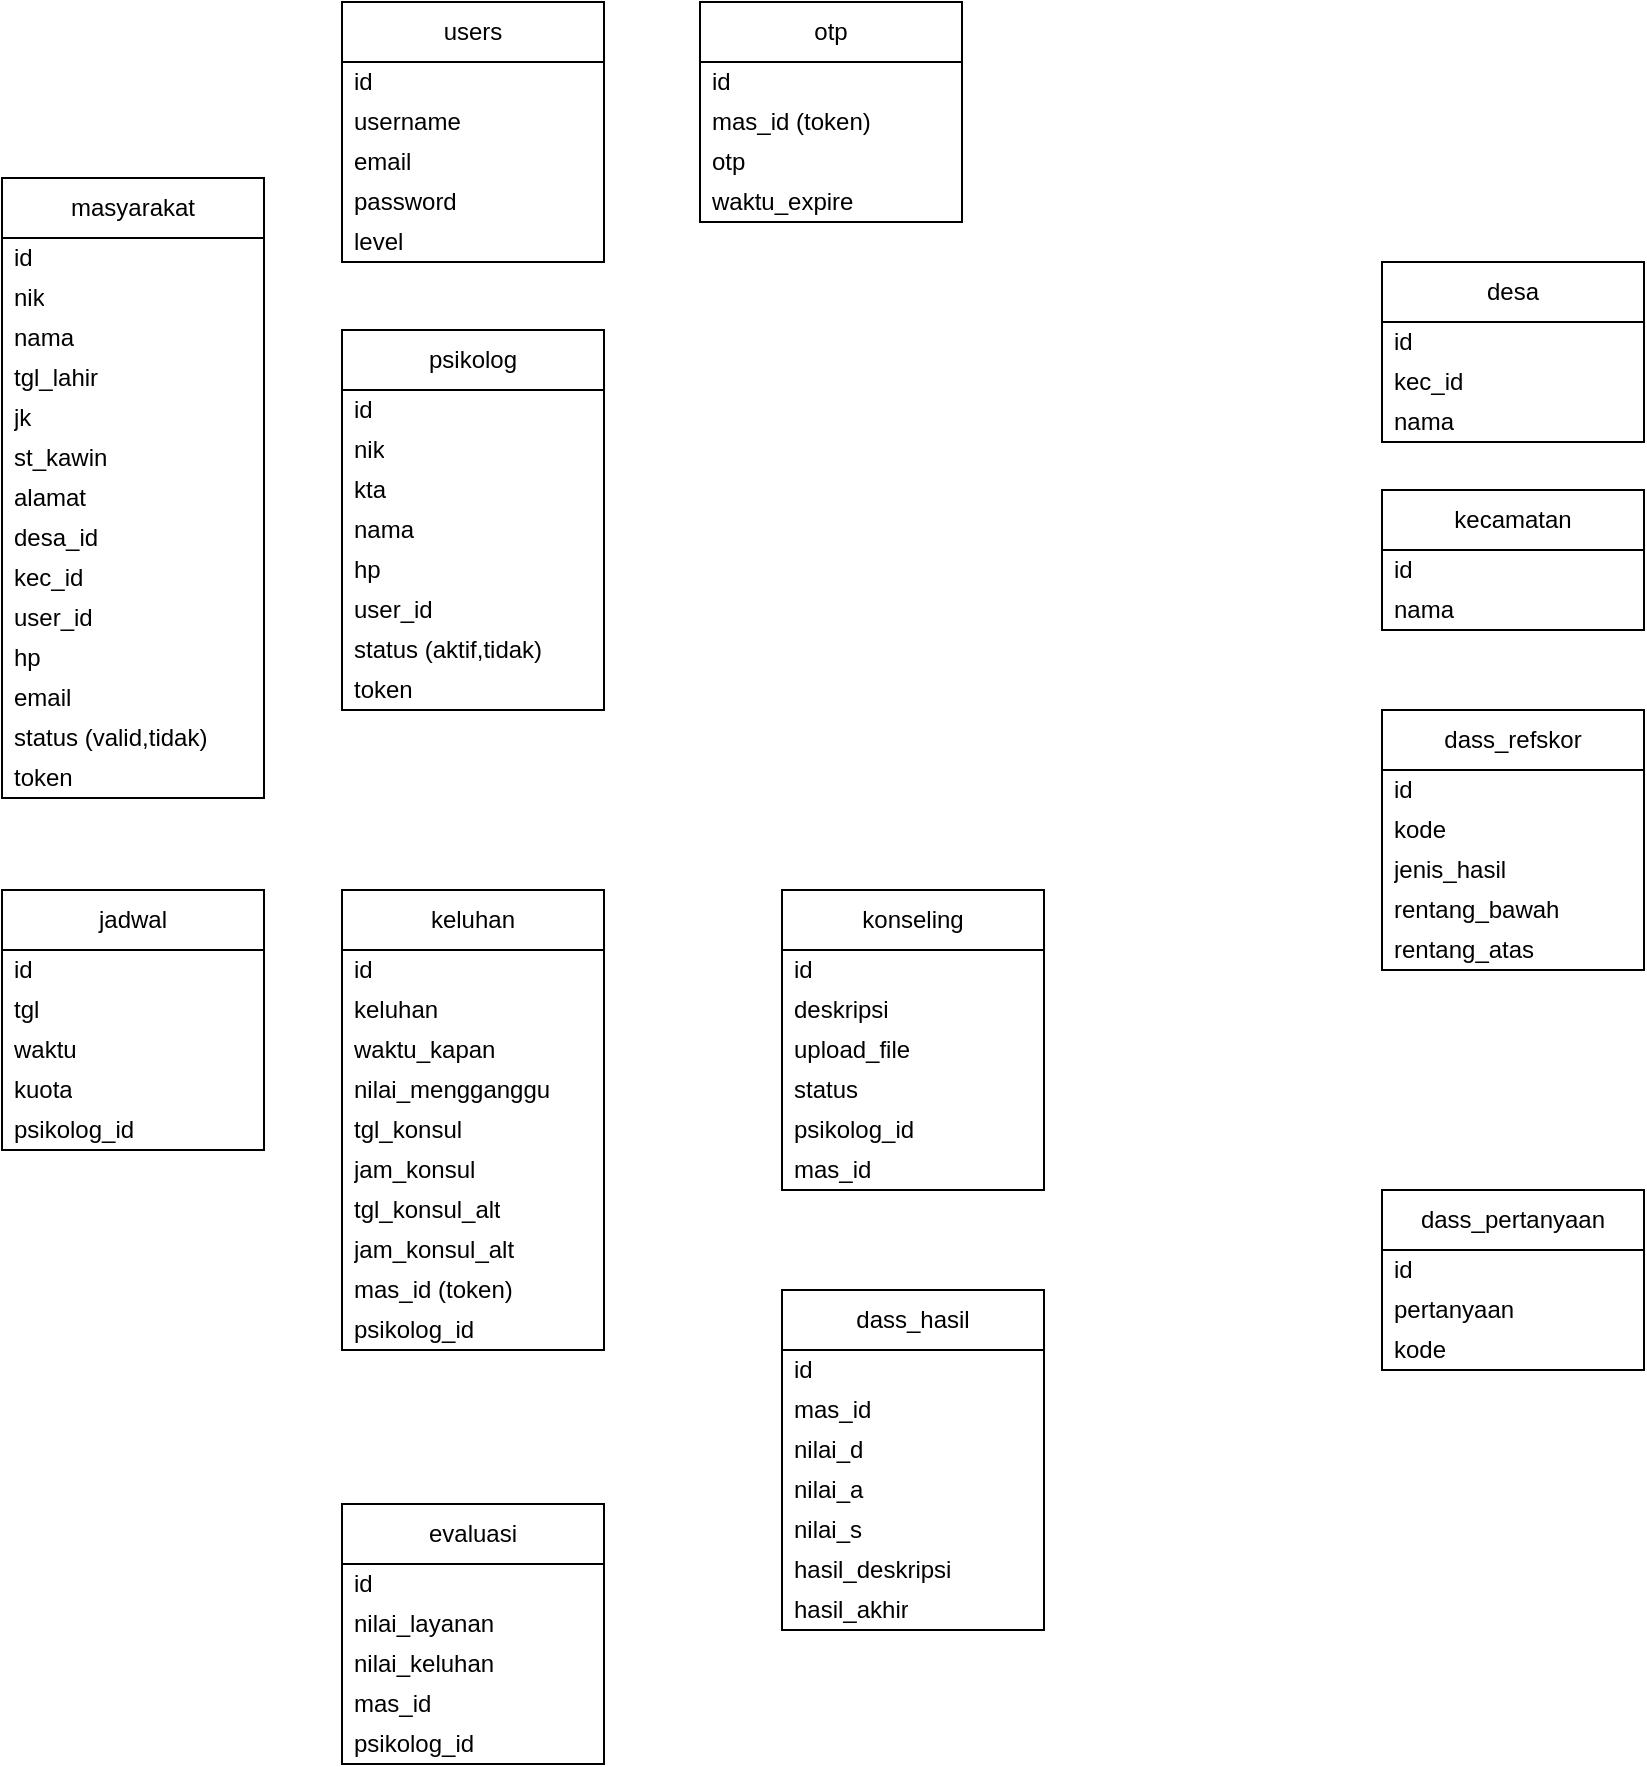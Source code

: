 <mxfile version="26.0.10">
  <diagram id="6a731a19-8d31-9384-78a2-239565b7b9f0" name="Page-1">
    <mxGraphModel dx="1236" dy="773" grid="1" gridSize="10" guides="1" tooltips="1" connect="1" arrows="1" fold="1" page="1" pageScale="1" pageWidth="1169" pageHeight="827" background="none" math="0" shadow="0">
      <root>
        <mxCell id="0" />
        <mxCell id="1" parent="0" />
        <mxCell id="cCiW9AgQX1RRJQbk4KsR-2" value="masyarakat" style="swimlane;fontStyle=0;childLayout=stackLayout;horizontal=1;startSize=30;horizontalStack=0;resizeParent=1;resizeParentMax=0;resizeLast=0;collapsible=1;marginBottom=0;whiteSpace=wrap;html=1;" parent="1" vertex="1">
          <mxGeometry x="170" y="164" width="131" height="310" as="geometry" />
        </mxCell>
        <mxCell id="cCiW9AgQX1RRJQbk4KsR-3" value="id" style="text;strokeColor=none;fillColor=none;align=left;verticalAlign=middle;spacingLeft=4;spacingRight=4;overflow=hidden;points=[[0,0.5],[1,0.5]];portConstraint=eastwest;rotatable=0;whiteSpace=wrap;html=1;" parent="cCiW9AgQX1RRJQbk4KsR-2" vertex="1">
          <mxGeometry y="30" width="131" height="20" as="geometry" />
        </mxCell>
        <mxCell id="cCiW9AgQX1RRJQbk4KsR-4" value="nik" style="text;strokeColor=none;fillColor=none;align=left;verticalAlign=middle;spacingLeft=4;spacingRight=4;overflow=hidden;points=[[0,0.5],[1,0.5]];portConstraint=eastwest;rotatable=0;whiteSpace=wrap;html=1;" parent="cCiW9AgQX1RRJQbk4KsR-2" vertex="1">
          <mxGeometry y="50" width="131" height="20" as="geometry" />
        </mxCell>
        <mxCell id="cCiW9AgQX1RRJQbk4KsR-5" value="nama" style="text;strokeColor=none;fillColor=none;align=left;verticalAlign=middle;spacingLeft=4;spacingRight=4;overflow=hidden;points=[[0,0.5],[1,0.5]];portConstraint=eastwest;rotatable=0;whiteSpace=wrap;html=1;" parent="cCiW9AgQX1RRJQbk4KsR-2" vertex="1">
          <mxGeometry y="70" width="131" height="20" as="geometry" />
        </mxCell>
        <mxCell id="cCiW9AgQX1RRJQbk4KsR-54" value="tgl_lahir" style="text;strokeColor=none;fillColor=none;align=left;verticalAlign=middle;spacingLeft=4;spacingRight=4;overflow=hidden;points=[[0,0.5],[1,0.5]];portConstraint=eastwest;rotatable=0;whiteSpace=wrap;html=1;" parent="cCiW9AgQX1RRJQbk4KsR-2" vertex="1">
          <mxGeometry y="90" width="131" height="20" as="geometry" />
        </mxCell>
        <mxCell id="PTDPo2lhQ1AnAmsbdInq-1" value="jk" style="text;strokeColor=none;fillColor=none;align=left;verticalAlign=middle;spacingLeft=4;spacingRight=4;overflow=hidden;points=[[0,0.5],[1,0.5]];portConstraint=eastwest;rotatable=0;whiteSpace=wrap;html=1;" parent="cCiW9AgQX1RRJQbk4KsR-2" vertex="1">
          <mxGeometry y="110" width="131" height="20" as="geometry" />
        </mxCell>
        <mxCell id="SAgZOu8RjVkQt2vv_T1Z-7" value="st_kawin" style="text;strokeColor=none;fillColor=none;align=left;verticalAlign=middle;spacingLeft=4;spacingRight=4;overflow=hidden;points=[[0,0.5],[1,0.5]];portConstraint=eastwest;rotatable=0;whiteSpace=wrap;html=1;" vertex="1" parent="cCiW9AgQX1RRJQbk4KsR-2">
          <mxGeometry y="130" width="131" height="20" as="geometry" />
        </mxCell>
        <mxCell id="cCiW9AgQX1RRJQbk4KsR-13" value="alamat" style="text;strokeColor=none;fillColor=none;align=left;verticalAlign=middle;spacingLeft=4;spacingRight=4;overflow=hidden;points=[[0,0.5],[1,0.5]];portConstraint=eastwest;rotatable=0;whiteSpace=wrap;html=1;" parent="cCiW9AgQX1RRJQbk4KsR-2" vertex="1">
          <mxGeometry y="150" width="131" height="20" as="geometry" />
        </mxCell>
        <mxCell id="cCiW9AgQX1RRJQbk4KsR-68" value="desa_id" style="text;strokeColor=none;fillColor=none;align=left;verticalAlign=middle;spacingLeft=4;spacingRight=4;overflow=hidden;points=[[0,0.5],[1,0.5]];portConstraint=eastwest;rotatable=0;whiteSpace=wrap;html=1;" parent="cCiW9AgQX1RRJQbk4KsR-2" vertex="1">
          <mxGeometry y="170" width="131" height="20" as="geometry" />
        </mxCell>
        <mxCell id="cCiW9AgQX1RRJQbk4KsR-69" value="kec_id" style="text;strokeColor=none;fillColor=none;align=left;verticalAlign=middle;spacingLeft=4;spacingRight=4;overflow=hidden;points=[[0,0.5],[1,0.5]];portConstraint=eastwest;rotatable=0;whiteSpace=wrap;html=1;" parent="cCiW9AgQX1RRJQbk4KsR-2" vertex="1">
          <mxGeometry y="190" width="131" height="20" as="geometry" />
        </mxCell>
        <mxCell id="cCiW9AgQX1RRJQbk4KsR-18" value="user_id" style="text;strokeColor=none;fillColor=none;align=left;verticalAlign=middle;spacingLeft=4;spacingRight=4;overflow=hidden;points=[[0,0.5],[1,0.5]];portConstraint=eastwest;rotatable=0;whiteSpace=wrap;html=1;" parent="cCiW9AgQX1RRJQbk4KsR-2" vertex="1">
          <mxGeometry y="210" width="131" height="20" as="geometry" />
        </mxCell>
        <mxCell id="cCiW9AgQX1RRJQbk4KsR-12" value="hp" style="text;strokeColor=none;fillColor=none;align=left;verticalAlign=middle;spacingLeft=4;spacingRight=4;overflow=hidden;points=[[0,0.5],[1,0.5]];portConstraint=eastwest;rotatable=0;whiteSpace=wrap;html=1;" parent="cCiW9AgQX1RRJQbk4KsR-2" vertex="1">
          <mxGeometry y="230" width="131" height="20" as="geometry" />
        </mxCell>
        <mxCell id="PTDPo2lhQ1AnAmsbdInq-2" value="email" style="text;strokeColor=none;fillColor=none;align=left;verticalAlign=middle;spacingLeft=4;spacingRight=4;overflow=hidden;points=[[0,0.5],[1,0.5]];portConstraint=eastwest;rotatable=0;whiteSpace=wrap;html=1;" parent="cCiW9AgQX1RRJQbk4KsR-2" vertex="1">
          <mxGeometry y="250" width="131" height="20" as="geometry" />
        </mxCell>
        <mxCell id="PTDPo2lhQ1AnAmsbdInq-3" value="status (valid,tidak)" style="text;strokeColor=none;fillColor=none;align=left;verticalAlign=middle;spacingLeft=4;spacingRight=4;overflow=hidden;points=[[0,0.5],[1,0.5]];portConstraint=eastwest;rotatable=0;whiteSpace=wrap;html=1;" parent="cCiW9AgQX1RRJQbk4KsR-2" vertex="1">
          <mxGeometry y="270" width="131" height="20" as="geometry" />
        </mxCell>
        <mxCell id="ynOYWQ8Fq5W7r-e-gFTf-2" value="token" style="text;strokeColor=none;fillColor=none;align=left;verticalAlign=middle;spacingLeft=4;spacingRight=4;overflow=hidden;points=[[0,0.5],[1,0.5]];portConstraint=eastwest;rotatable=0;whiteSpace=wrap;html=1;" parent="cCiW9AgQX1RRJQbk4KsR-2" vertex="1">
          <mxGeometry y="290" width="131" height="20" as="geometry" />
        </mxCell>
        <mxCell id="cCiW9AgQX1RRJQbk4KsR-6" value="psikolog" style="swimlane;fontStyle=0;childLayout=stackLayout;horizontal=1;startSize=30;horizontalStack=0;resizeParent=1;resizeParentMax=0;resizeLast=0;collapsible=1;marginBottom=0;whiteSpace=wrap;html=1;" parent="1" vertex="1">
          <mxGeometry x="340" y="240" width="131" height="190" as="geometry" />
        </mxCell>
        <mxCell id="cCiW9AgQX1RRJQbk4KsR-7" value="id" style="text;strokeColor=none;fillColor=none;align=left;verticalAlign=middle;spacingLeft=4;spacingRight=4;overflow=hidden;points=[[0,0.5],[1,0.5]];portConstraint=eastwest;rotatable=0;whiteSpace=wrap;html=1;" parent="cCiW9AgQX1RRJQbk4KsR-6" vertex="1">
          <mxGeometry y="30" width="131" height="20" as="geometry" />
        </mxCell>
        <mxCell id="cCiW9AgQX1RRJQbk4KsR-8" value="nik" style="text;strokeColor=none;fillColor=none;align=left;verticalAlign=middle;spacingLeft=4;spacingRight=4;overflow=hidden;points=[[0,0.5],[1,0.5]];portConstraint=eastwest;rotatable=0;whiteSpace=wrap;html=1;" parent="cCiW9AgQX1RRJQbk4KsR-6" vertex="1">
          <mxGeometry y="50" width="131" height="20" as="geometry" />
        </mxCell>
        <mxCell id="ynOYWQ8Fq5W7r-e-gFTf-4" value="kta" style="text;strokeColor=none;fillColor=none;align=left;verticalAlign=middle;spacingLeft=4;spacingRight=4;overflow=hidden;points=[[0,0.5],[1,0.5]];portConstraint=eastwest;rotatable=0;whiteSpace=wrap;html=1;" parent="cCiW9AgQX1RRJQbk4KsR-6" vertex="1">
          <mxGeometry y="70" width="131" height="20" as="geometry" />
        </mxCell>
        <mxCell id="cCiW9AgQX1RRJQbk4KsR-9" value="nama" style="text;strokeColor=none;fillColor=none;align=left;verticalAlign=middle;spacingLeft=4;spacingRight=4;overflow=hidden;points=[[0,0.5],[1,0.5]];portConstraint=eastwest;rotatable=0;whiteSpace=wrap;html=1;" parent="cCiW9AgQX1RRJQbk4KsR-6" vertex="1">
          <mxGeometry y="90" width="131" height="20" as="geometry" />
        </mxCell>
        <mxCell id="cCiW9AgQX1RRJQbk4KsR-23" value="hp" style="text;strokeColor=none;fillColor=none;align=left;verticalAlign=middle;spacingLeft=4;spacingRight=4;overflow=hidden;points=[[0,0.5],[1,0.5]];portConstraint=eastwest;rotatable=0;whiteSpace=wrap;html=1;" parent="cCiW9AgQX1RRJQbk4KsR-6" vertex="1">
          <mxGeometry y="110" width="131" height="20" as="geometry" />
        </mxCell>
        <mxCell id="ynOYWQ8Fq5W7r-e-gFTf-1" value="user_id" style="text;strokeColor=none;fillColor=none;align=left;verticalAlign=middle;spacingLeft=4;spacingRight=4;overflow=hidden;points=[[0,0.5],[1,0.5]];portConstraint=eastwest;rotatable=0;whiteSpace=wrap;html=1;" parent="cCiW9AgQX1RRJQbk4KsR-6" vertex="1">
          <mxGeometry y="130" width="131" height="20" as="geometry" />
        </mxCell>
        <mxCell id="cCiW9AgQX1RRJQbk4KsR-52" value="status (aktif,tidak)" style="text;strokeColor=none;fillColor=none;align=left;verticalAlign=middle;spacingLeft=4;spacingRight=4;overflow=hidden;points=[[0,0.5],[1,0.5]];portConstraint=eastwest;rotatable=0;whiteSpace=wrap;html=1;" parent="cCiW9AgQX1RRJQbk4KsR-6" vertex="1">
          <mxGeometry y="150" width="131" height="20" as="geometry" />
        </mxCell>
        <mxCell id="ynOYWQ8Fq5W7r-e-gFTf-3" value="token" style="text;strokeColor=none;fillColor=none;align=left;verticalAlign=middle;spacingLeft=4;spacingRight=4;overflow=hidden;points=[[0,0.5],[1,0.5]];portConstraint=eastwest;rotatable=0;whiteSpace=wrap;html=1;" parent="cCiW9AgQX1RRJQbk4KsR-6" vertex="1">
          <mxGeometry y="170" width="131" height="20" as="geometry" />
        </mxCell>
        <mxCell id="cCiW9AgQX1RRJQbk4KsR-15" value="users" style="swimlane;fontStyle=0;childLayout=stackLayout;horizontal=1;startSize=30;horizontalStack=0;resizeParent=1;resizeParentMax=0;resizeLast=0;collapsible=1;marginBottom=0;whiteSpace=wrap;html=1;" parent="1" vertex="1">
          <mxGeometry x="340" y="76" width="131" height="130" as="geometry" />
        </mxCell>
        <mxCell id="cCiW9AgQX1RRJQbk4KsR-16" value="id" style="text;strokeColor=none;fillColor=none;align=left;verticalAlign=middle;spacingLeft=4;spacingRight=4;overflow=hidden;points=[[0,0.5],[1,0.5]];portConstraint=eastwest;rotatable=0;whiteSpace=wrap;html=1;" parent="cCiW9AgQX1RRJQbk4KsR-15" vertex="1">
          <mxGeometry y="30" width="131" height="20" as="geometry" />
        </mxCell>
        <mxCell id="cCiW9AgQX1RRJQbk4KsR-17" value="username" style="text;strokeColor=none;fillColor=none;align=left;verticalAlign=middle;spacingLeft=4;spacingRight=4;overflow=hidden;points=[[0,0.5],[1,0.5]];portConstraint=eastwest;rotatable=0;whiteSpace=wrap;html=1;" parent="cCiW9AgQX1RRJQbk4KsR-15" vertex="1">
          <mxGeometry y="50" width="131" height="20" as="geometry" />
        </mxCell>
        <mxCell id="cCiW9AgQX1RRJQbk4KsR-22" value="email" style="text;strokeColor=none;fillColor=none;align=left;verticalAlign=middle;spacingLeft=4;spacingRight=4;overflow=hidden;points=[[0,0.5],[1,0.5]];portConstraint=eastwest;rotatable=0;whiteSpace=wrap;html=1;" parent="cCiW9AgQX1RRJQbk4KsR-15" vertex="1">
          <mxGeometry y="70" width="131" height="20" as="geometry" />
        </mxCell>
        <mxCell id="cCiW9AgQX1RRJQbk4KsR-19" value="password" style="text;strokeColor=none;fillColor=none;align=left;verticalAlign=middle;spacingLeft=4;spacingRight=4;overflow=hidden;points=[[0,0.5],[1,0.5]];portConstraint=eastwest;rotatable=0;whiteSpace=wrap;html=1;" parent="cCiW9AgQX1RRJQbk4KsR-15" vertex="1">
          <mxGeometry y="90" width="131" height="20" as="geometry" />
        </mxCell>
        <mxCell id="cCiW9AgQX1RRJQbk4KsR-20" value="level" style="text;strokeColor=none;fillColor=none;align=left;verticalAlign=middle;spacingLeft=4;spacingRight=4;overflow=hidden;points=[[0,0.5],[1,0.5]];portConstraint=eastwest;rotatable=0;whiteSpace=wrap;html=1;" parent="cCiW9AgQX1RRJQbk4KsR-15" vertex="1">
          <mxGeometry y="110" width="131" height="20" as="geometry" />
        </mxCell>
        <mxCell id="cCiW9AgQX1RRJQbk4KsR-24" value="jadwal" style="swimlane;fontStyle=0;childLayout=stackLayout;horizontal=1;startSize=30;horizontalStack=0;resizeParent=1;resizeParentMax=0;resizeLast=0;collapsible=1;marginBottom=0;whiteSpace=wrap;html=1;" parent="1" vertex="1">
          <mxGeometry x="170" y="520" width="131" height="130" as="geometry" />
        </mxCell>
        <mxCell id="cCiW9AgQX1RRJQbk4KsR-25" value="id" style="text;strokeColor=none;fillColor=none;align=left;verticalAlign=middle;spacingLeft=4;spacingRight=4;overflow=hidden;points=[[0,0.5],[1,0.5]];portConstraint=eastwest;rotatable=0;whiteSpace=wrap;html=1;" parent="cCiW9AgQX1RRJQbk4KsR-24" vertex="1">
          <mxGeometry y="30" width="131" height="20" as="geometry" />
        </mxCell>
        <mxCell id="cCiW9AgQX1RRJQbk4KsR-26" value="tgl" style="text;strokeColor=none;fillColor=none;align=left;verticalAlign=middle;spacingLeft=4;spacingRight=4;overflow=hidden;points=[[0,0.5],[1,0.5]];portConstraint=eastwest;rotatable=0;whiteSpace=wrap;html=1;" parent="cCiW9AgQX1RRJQbk4KsR-24" vertex="1">
          <mxGeometry y="50" width="131" height="20" as="geometry" />
        </mxCell>
        <mxCell id="cCiW9AgQX1RRJQbk4KsR-27" value="waktu" style="text;strokeColor=none;fillColor=none;align=left;verticalAlign=middle;spacingLeft=4;spacingRight=4;overflow=hidden;points=[[0,0.5],[1,0.5]];portConstraint=eastwest;rotatable=0;whiteSpace=wrap;html=1;" parent="cCiW9AgQX1RRJQbk4KsR-24" vertex="1">
          <mxGeometry y="70" width="131" height="20" as="geometry" />
        </mxCell>
        <mxCell id="cCiW9AgQX1RRJQbk4KsR-28" value="kuota" style="text;strokeColor=none;fillColor=none;align=left;verticalAlign=middle;spacingLeft=4;spacingRight=4;overflow=hidden;points=[[0,0.5],[1,0.5]];portConstraint=eastwest;rotatable=0;whiteSpace=wrap;html=1;" parent="cCiW9AgQX1RRJQbk4KsR-24" vertex="1">
          <mxGeometry y="90" width="131" height="20" as="geometry" />
        </mxCell>
        <mxCell id="cCiW9AgQX1RRJQbk4KsR-29" value="psikolog_id" style="text;strokeColor=none;fillColor=none;align=left;verticalAlign=middle;spacingLeft=4;spacingRight=4;overflow=hidden;points=[[0,0.5],[1,0.5]];portConstraint=eastwest;rotatable=0;whiteSpace=wrap;html=1;" parent="cCiW9AgQX1RRJQbk4KsR-24" vertex="1">
          <mxGeometry y="110" width="131" height="20" as="geometry" />
        </mxCell>
        <mxCell id="cCiW9AgQX1RRJQbk4KsR-31" value="keluhan" style="swimlane;fontStyle=0;childLayout=stackLayout;horizontal=1;startSize=30;horizontalStack=0;resizeParent=1;resizeParentMax=0;resizeLast=0;collapsible=1;marginBottom=0;whiteSpace=wrap;html=1;" parent="1" vertex="1">
          <mxGeometry x="340" y="520" width="131" height="230" as="geometry" />
        </mxCell>
        <mxCell id="cCiW9AgQX1RRJQbk4KsR-32" value="id" style="text;strokeColor=none;fillColor=none;align=left;verticalAlign=middle;spacingLeft=4;spacingRight=4;overflow=hidden;points=[[0,0.5],[1,0.5]];portConstraint=eastwest;rotatable=0;whiteSpace=wrap;html=1;" parent="cCiW9AgQX1RRJQbk4KsR-31" vertex="1">
          <mxGeometry y="30" width="131" height="20" as="geometry" />
        </mxCell>
        <mxCell id="cCiW9AgQX1RRJQbk4KsR-71" value="keluhan" style="text;strokeColor=none;fillColor=none;align=left;verticalAlign=middle;spacingLeft=4;spacingRight=4;overflow=hidden;points=[[0,0.5],[1,0.5]];portConstraint=eastwest;rotatable=0;whiteSpace=wrap;html=1;" parent="cCiW9AgQX1RRJQbk4KsR-31" vertex="1">
          <mxGeometry y="50" width="131" height="20" as="geometry" />
        </mxCell>
        <mxCell id="cCiW9AgQX1RRJQbk4KsR-72" value="waktu_kapan" style="text;strokeColor=none;fillColor=none;align=left;verticalAlign=middle;spacingLeft=4;spacingRight=4;overflow=hidden;points=[[0,0.5],[1,0.5]];portConstraint=eastwest;rotatable=0;whiteSpace=wrap;html=1;" parent="cCiW9AgQX1RRJQbk4KsR-31" vertex="1">
          <mxGeometry y="70" width="131" height="20" as="geometry" />
        </mxCell>
        <mxCell id="cCiW9AgQX1RRJQbk4KsR-73" value="nilai_mengganggu" style="text;strokeColor=none;fillColor=none;align=left;verticalAlign=middle;spacingLeft=4;spacingRight=4;overflow=hidden;points=[[0,0.5],[1,0.5]];portConstraint=eastwest;rotatable=0;whiteSpace=wrap;html=1;" parent="cCiW9AgQX1RRJQbk4KsR-31" vertex="1">
          <mxGeometry y="90" width="131" height="20" as="geometry" />
        </mxCell>
        <mxCell id="cCiW9AgQX1RRJQbk4KsR-70" value="tgl_konsul" style="text;strokeColor=none;fillColor=none;align=left;verticalAlign=middle;spacingLeft=4;spacingRight=4;overflow=hidden;points=[[0,0.5],[1,0.5]];portConstraint=eastwest;rotatable=0;whiteSpace=wrap;html=1;" parent="cCiW9AgQX1RRJQbk4KsR-31" vertex="1">
          <mxGeometry y="110" width="131" height="20" as="geometry" />
        </mxCell>
        <mxCell id="ynOYWQ8Fq5W7r-e-gFTf-5" value="jam_konsul" style="text;strokeColor=none;fillColor=none;align=left;verticalAlign=middle;spacingLeft=4;spacingRight=4;overflow=hidden;points=[[0,0.5],[1,0.5]];portConstraint=eastwest;rotatable=0;whiteSpace=wrap;html=1;" parent="cCiW9AgQX1RRJQbk4KsR-31" vertex="1">
          <mxGeometry y="130" width="131" height="20" as="geometry" />
        </mxCell>
        <mxCell id="ynOYWQ8Fq5W7r-e-gFTf-6" value="tgl_konsul_alt" style="text;strokeColor=none;fillColor=none;align=left;verticalAlign=middle;spacingLeft=4;spacingRight=4;overflow=hidden;points=[[0,0.5],[1,0.5]];portConstraint=eastwest;rotatable=0;whiteSpace=wrap;html=1;" parent="cCiW9AgQX1RRJQbk4KsR-31" vertex="1">
          <mxGeometry y="150" width="131" height="20" as="geometry" />
        </mxCell>
        <mxCell id="ynOYWQ8Fq5W7r-e-gFTf-7" value="jam_konsul_alt" style="text;strokeColor=none;fillColor=none;align=left;verticalAlign=middle;spacingLeft=4;spacingRight=4;overflow=hidden;points=[[0,0.5],[1,0.5]];portConstraint=eastwest;rotatable=0;whiteSpace=wrap;html=1;" parent="cCiW9AgQX1RRJQbk4KsR-31" vertex="1">
          <mxGeometry y="170" width="131" height="20" as="geometry" />
        </mxCell>
        <mxCell id="cCiW9AgQX1RRJQbk4KsR-37" value="mas_id (token)" style="text;strokeColor=none;fillColor=none;align=left;verticalAlign=middle;spacingLeft=4;spacingRight=4;overflow=hidden;points=[[0,0.5],[1,0.5]];portConstraint=eastwest;rotatable=0;whiteSpace=wrap;html=1;" parent="cCiW9AgQX1RRJQbk4KsR-31" vertex="1">
          <mxGeometry y="190" width="131" height="20" as="geometry" />
        </mxCell>
        <mxCell id="ynOYWQ8Fq5W7r-e-gFTf-8" value="psikolog_id" style="text;strokeColor=none;fillColor=none;align=left;verticalAlign=middle;spacingLeft=4;spacingRight=4;overflow=hidden;points=[[0,0.5],[1,0.5]];portConstraint=eastwest;rotatable=0;whiteSpace=wrap;html=1;" parent="cCiW9AgQX1RRJQbk4KsR-31" vertex="1">
          <mxGeometry y="210" width="131" height="20" as="geometry" />
        </mxCell>
        <mxCell id="cCiW9AgQX1RRJQbk4KsR-38" value="konseling" style="swimlane;fontStyle=0;childLayout=stackLayout;horizontal=1;startSize=30;horizontalStack=0;resizeParent=1;resizeParentMax=0;resizeLast=0;collapsible=1;marginBottom=0;whiteSpace=wrap;html=1;" parent="1" vertex="1">
          <mxGeometry x="560" y="520" width="131" height="150" as="geometry" />
        </mxCell>
        <mxCell id="cCiW9AgQX1RRJQbk4KsR-39" value="id" style="text;strokeColor=none;fillColor=none;align=left;verticalAlign=middle;spacingLeft=4;spacingRight=4;overflow=hidden;points=[[0,0.5],[1,0.5]];portConstraint=eastwest;rotatable=0;whiteSpace=wrap;html=1;" parent="cCiW9AgQX1RRJQbk4KsR-38" vertex="1">
          <mxGeometry y="30" width="131" height="20" as="geometry" />
        </mxCell>
        <mxCell id="cCiW9AgQX1RRJQbk4KsR-40" value="deskripsi" style="text;strokeColor=none;fillColor=none;align=left;verticalAlign=middle;spacingLeft=4;spacingRight=4;overflow=hidden;points=[[0,0.5],[1,0.5]];portConstraint=eastwest;rotatable=0;whiteSpace=wrap;html=1;" parent="cCiW9AgQX1RRJQbk4KsR-38" vertex="1">
          <mxGeometry y="50" width="131" height="20" as="geometry" />
        </mxCell>
        <mxCell id="cCiW9AgQX1RRJQbk4KsR-42" value="upload_file" style="text;strokeColor=none;fillColor=none;align=left;verticalAlign=middle;spacingLeft=4;spacingRight=4;overflow=hidden;points=[[0,0.5],[1,0.5]];portConstraint=eastwest;rotatable=0;whiteSpace=wrap;html=1;" parent="cCiW9AgQX1RRJQbk4KsR-38" vertex="1">
          <mxGeometry y="70" width="131" height="20" as="geometry" />
        </mxCell>
        <mxCell id="cCiW9AgQX1RRJQbk4KsR-76" value="status" style="text;strokeColor=none;fillColor=none;align=left;verticalAlign=middle;spacingLeft=4;spacingRight=4;overflow=hidden;points=[[0,0.5],[1,0.5]];portConstraint=eastwest;rotatable=0;whiteSpace=wrap;html=1;" parent="cCiW9AgQX1RRJQbk4KsR-38" vertex="1">
          <mxGeometry y="90" width="131" height="20" as="geometry" />
        </mxCell>
        <mxCell id="cCiW9AgQX1RRJQbk4KsR-43" value="psikolog_id" style="text;strokeColor=none;fillColor=none;align=left;verticalAlign=middle;spacingLeft=4;spacingRight=4;overflow=hidden;points=[[0,0.5],[1,0.5]];portConstraint=eastwest;rotatable=0;whiteSpace=wrap;html=1;" parent="cCiW9AgQX1RRJQbk4KsR-38" vertex="1">
          <mxGeometry y="110" width="131" height="20" as="geometry" />
        </mxCell>
        <mxCell id="cCiW9AgQX1RRJQbk4KsR-44" value="mas_id" style="text;strokeColor=none;fillColor=none;align=left;verticalAlign=middle;spacingLeft=4;spacingRight=4;overflow=hidden;points=[[0,0.5],[1,0.5]];portConstraint=eastwest;rotatable=0;whiteSpace=wrap;html=1;" parent="cCiW9AgQX1RRJQbk4KsR-38" vertex="1">
          <mxGeometry y="130" width="131" height="20" as="geometry" />
        </mxCell>
        <mxCell id="cCiW9AgQX1RRJQbk4KsR-45" value="evaluasi" style="swimlane;fontStyle=0;childLayout=stackLayout;horizontal=1;startSize=30;horizontalStack=0;resizeParent=1;resizeParentMax=0;resizeLast=0;collapsible=1;marginBottom=0;whiteSpace=wrap;html=1;" parent="1" vertex="1">
          <mxGeometry x="340" y="827" width="131" height="130" as="geometry" />
        </mxCell>
        <mxCell id="cCiW9AgQX1RRJQbk4KsR-46" value="id" style="text;strokeColor=none;fillColor=none;align=left;verticalAlign=middle;spacingLeft=4;spacingRight=4;overflow=hidden;points=[[0,0.5],[1,0.5]];portConstraint=eastwest;rotatable=0;whiteSpace=wrap;html=1;" parent="cCiW9AgQX1RRJQbk4KsR-45" vertex="1">
          <mxGeometry y="30" width="131" height="20" as="geometry" />
        </mxCell>
        <mxCell id="cCiW9AgQX1RRJQbk4KsR-47" value="nilai_layanan" style="text;strokeColor=none;fillColor=none;align=left;verticalAlign=middle;spacingLeft=4;spacingRight=4;overflow=hidden;points=[[0,0.5],[1,0.5]];portConstraint=eastwest;rotatable=0;whiteSpace=wrap;html=1;" parent="cCiW9AgQX1RRJQbk4KsR-45" vertex="1">
          <mxGeometry y="50" width="131" height="20" as="geometry" />
        </mxCell>
        <mxCell id="cCiW9AgQX1RRJQbk4KsR-74" value="nilai_keluhan" style="text;strokeColor=none;fillColor=none;align=left;verticalAlign=middle;spacingLeft=4;spacingRight=4;overflow=hidden;points=[[0,0.5],[1,0.5]];portConstraint=eastwest;rotatable=0;whiteSpace=wrap;html=1;" parent="cCiW9AgQX1RRJQbk4KsR-45" vertex="1">
          <mxGeometry y="70" width="131" height="20" as="geometry" />
        </mxCell>
        <mxCell id="cCiW9AgQX1RRJQbk4KsR-51" value="mas_id" style="text;strokeColor=none;fillColor=none;align=left;verticalAlign=middle;spacingLeft=4;spacingRight=4;overflow=hidden;points=[[0,0.5],[1,0.5]];portConstraint=eastwest;rotatable=0;whiteSpace=wrap;html=1;" parent="cCiW9AgQX1RRJQbk4KsR-45" vertex="1">
          <mxGeometry y="90" width="131" height="20" as="geometry" />
        </mxCell>
        <mxCell id="cCiW9AgQX1RRJQbk4KsR-75" value="psikolog_id" style="text;strokeColor=none;fillColor=none;align=left;verticalAlign=middle;spacingLeft=4;spacingRight=4;overflow=hidden;points=[[0,0.5],[1,0.5]];portConstraint=eastwest;rotatable=0;whiteSpace=wrap;html=1;" parent="cCiW9AgQX1RRJQbk4KsR-45" vertex="1">
          <mxGeometry y="110" width="131" height="20" as="geometry" />
        </mxCell>
        <mxCell id="cCiW9AgQX1RRJQbk4KsR-55" value="dass_pertanyaan" style="swimlane;fontStyle=0;childLayout=stackLayout;horizontal=1;startSize=30;horizontalStack=0;resizeParent=1;resizeParentMax=0;resizeLast=0;collapsible=1;marginBottom=0;whiteSpace=wrap;html=1;" parent="1" vertex="1">
          <mxGeometry x="860" y="670" width="131" height="90" as="geometry" />
        </mxCell>
        <mxCell id="cCiW9AgQX1RRJQbk4KsR-56" value="id" style="text;strokeColor=none;fillColor=none;align=left;verticalAlign=middle;spacingLeft=4;spacingRight=4;overflow=hidden;points=[[0,0.5],[1,0.5]];portConstraint=eastwest;rotatable=0;whiteSpace=wrap;html=1;" parent="cCiW9AgQX1RRJQbk4KsR-55" vertex="1">
          <mxGeometry y="30" width="131" height="20" as="geometry" />
        </mxCell>
        <mxCell id="cCiW9AgQX1RRJQbk4KsR-57" value="pertanyaan" style="text;strokeColor=none;fillColor=none;align=left;verticalAlign=middle;spacingLeft=4;spacingRight=4;overflow=hidden;points=[[0,0.5],[1,0.5]];portConstraint=eastwest;rotatable=0;whiteSpace=wrap;html=1;" parent="cCiW9AgQX1RRJQbk4KsR-55" vertex="1">
          <mxGeometry y="50" width="131" height="20" as="geometry" />
        </mxCell>
        <mxCell id="cCiW9AgQX1RRJQbk4KsR-58" value="kode" style="text;strokeColor=none;fillColor=none;align=left;verticalAlign=middle;spacingLeft=4;spacingRight=4;overflow=hidden;points=[[0,0.5],[1,0.5]];portConstraint=eastwest;rotatable=0;whiteSpace=wrap;html=1;" parent="cCiW9AgQX1RRJQbk4KsR-55" vertex="1">
          <mxGeometry y="70" width="131" height="20" as="geometry" />
        </mxCell>
        <mxCell id="cCiW9AgQX1RRJQbk4KsR-61" value="dass_hasil" style="swimlane;fontStyle=0;childLayout=stackLayout;horizontal=1;startSize=30;horizontalStack=0;resizeParent=1;resizeParentMax=0;resizeLast=0;collapsible=1;marginBottom=0;whiteSpace=wrap;html=1;" parent="1" vertex="1">
          <mxGeometry x="560" y="720" width="131" height="170" as="geometry" />
        </mxCell>
        <mxCell id="cCiW9AgQX1RRJQbk4KsR-62" value="id" style="text;strokeColor=none;fillColor=none;align=left;verticalAlign=middle;spacingLeft=4;spacingRight=4;overflow=hidden;points=[[0,0.5],[1,0.5]];portConstraint=eastwest;rotatable=0;whiteSpace=wrap;html=1;" parent="cCiW9AgQX1RRJQbk4KsR-61" vertex="1">
          <mxGeometry y="30" width="131" height="20" as="geometry" />
        </mxCell>
        <mxCell id="cCiW9AgQX1RRJQbk4KsR-65" value="mas_id" style="text;strokeColor=none;fillColor=none;align=left;verticalAlign=middle;spacingLeft=4;spacingRight=4;overflow=hidden;points=[[0,0.5],[1,0.5]];portConstraint=eastwest;rotatable=0;whiteSpace=wrap;html=1;" parent="cCiW9AgQX1RRJQbk4KsR-61" vertex="1">
          <mxGeometry y="50" width="131" height="20" as="geometry" />
        </mxCell>
        <mxCell id="cCiW9AgQX1RRJQbk4KsR-63" value="nilai_d" style="text;strokeColor=none;fillColor=none;align=left;verticalAlign=middle;spacingLeft=4;spacingRight=4;overflow=hidden;points=[[0,0.5],[1,0.5]];portConstraint=eastwest;rotatable=0;whiteSpace=wrap;html=1;" parent="cCiW9AgQX1RRJQbk4KsR-61" vertex="1">
          <mxGeometry y="70" width="131" height="20" as="geometry" />
        </mxCell>
        <mxCell id="cCiW9AgQX1RRJQbk4KsR-64" value="nilai_a" style="text;strokeColor=none;fillColor=none;align=left;verticalAlign=middle;spacingLeft=4;spacingRight=4;overflow=hidden;points=[[0,0.5],[1,0.5]];portConstraint=eastwest;rotatable=0;whiteSpace=wrap;html=1;" parent="cCiW9AgQX1RRJQbk4KsR-61" vertex="1">
          <mxGeometry y="90" width="131" height="20" as="geometry" />
        </mxCell>
        <mxCell id="cCiW9AgQX1RRJQbk4KsR-66" value="nilai_s" style="text;strokeColor=none;fillColor=none;align=left;verticalAlign=middle;spacingLeft=4;spacingRight=4;overflow=hidden;points=[[0,0.5],[1,0.5]];portConstraint=eastwest;rotatable=0;whiteSpace=wrap;html=1;" parent="cCiW9AgQX1RRJQbk4KsR-61" vertex="1">
          <mxGeometry y="110" width="131" height="20" as="geometry" />
        </mxCell>
        <mxCell id="SAgZOu8RjVkQt2vv_T1Z-1" value="hasil_deskripsi" style="text;strokeColor=none;fillColor=none;align=left;verticalAlign=middle;spacingLeft=4;spacingRight=4;overflow=hidden;points=[[0,0.5],[1,0.5]];portConstraint=eastwest;rotatable=0;whiteSpace=wrap;html=1;" vertex="1" parent="cCiW9AgQX1RRJQbk4KsR-61">
          <mxGeometry y="130" width="131" height="20" as="geometry" />
        </mxCell>
        <mxCell id="bapF4ZEDzzLjQboLTo4N-8" value="hasil_akhir" style="text;strokeColor=none;fillColor=none;align=left;verticalAlign=middle;spacingLeft=4;spacingRight=4;overflow=hidden;points=[[0,0.5],[1,0.5]];portConstraint=eastwest;rotatable=0;whiteSpace=wrap;html=1;" parent="cCiW9AgQX1RRJQbk4KsR-61" vertex="1">
          <mxGeometry y="150" width="131" height="20" as="geometry" />
        </mxCell>
        <mxCell id="cCiW9AgQX1RRJQbk4KsR-77" value="desa" style="swimlane;fontStyle=0;childLayout=stackLayout;horizontal=1;startSize=30;horizontalStack=0;resizeParent=1;resizeParentMax=0;resizeLast=0;collapsible=1;marginBottom=0;whiteSpace=wrap;html=1;" parent="1" vertex="1">
          <mxGeometry x="860" y="206" width="131" height="90" as="geometry" />
        </mxCell>
        <mxCell id="cCiW9AgQX1RRJQbk4KsR-78" value="id" style="text;strokeColor=none;fillColor=none;align=left;verticalAlign=middle;spacingLeft=4;spacingRight=4;overflow=hidden;points=[[0,0.5],[1,0.5]];portConstraint=eastwest;rotatable=0;whiteSpace=wrap;html=1;" parent="cCiW9AgQX1RRJQbk4KsR-77" vertex="1">
          <mxGeometry y="30" width="131" height="20" as="geometry" />
        </mxCell>
        <mxCell id="cCiW9AgQX1RRJQbk4KsR-79" value="kec_id" style="text;strokeColor=none;fillColor=none;align=left;verticalAlign=middle;spacingLeft=4;spacingRight=4;overflow=hidden;points=[[0,0.5],[1,0.5]];portConstraint=eastwest;rotatable=0;whiteSpace=wrap;html=1;" parent="cCiW9AgQX1RRJQbk4KsR-77" vertex="1">
          <mxGeometry y="50" width="131" height="20" as="geometry" />
        </mxCell>
        <mxCell id="cCiW9AgQX1RRJQbk4KsR-80" value="nama" style="text;strokeColor=none;fillColor=none;align=left;verticalAlign=middle;spacingLeft=4;spacingRight=4;overflow=hidden;points=[[0,0.5],[1,0.5]];portConstraint=eastwest;rotatable=0;whiteSpace=wrap;html=1;" parent="cCiW9AgQX1RRJQbk4KsR-77" vertex="1">
          <mxGeometry y="70" width="131" height="20" as="geometry" />
        </mxCell>
        <mxCell id="cCiW9AgQX1RRJQbk4KsR-83" value="kecamatan" style="swimlane;fontStyle=0;childLayout=stackLayout;horizontal=1;startSize=30;horizontalStack=0;resizeParent=1;resizeParentMax=0;resizeLast=0;collapsible=1;marginBottom=0;whiteSpace=wrap;html=1;" parent="1" vertex="1">
          <mxGeometry x="860" y="320" width="131" height="70" as="geometry" />
        </mxCell>
        <mxCell id="cCiW9AgQX1RRJQbk4KsR-84" value="id" style="text;strokeColor=none;fillColor=none;align=left;verticalAlign=middle;spacingLeft=4;spacingRight=4;overflow=hidden;points=[[0,0.5],[1,0.5]];portConstraint=eastwest;rotatable=0;whiteSpace=wrap;html=1;" parent="cCiW9AgQX1RRJQbk4KsR-83" vertex="1">
          <mxGeometry y="30" width="131" height="20" as="geometry" />
        </mxCell>
        <mxCell id="cCiW9AgQX1RRJQbk4KsR-86" value="nama" style="text;strokeColor=none;fillColor=none;align=left;verticalAlign=middle;spacingLeft=4;spacingRight=4;overflow=hidden;points=[[0,0.5],[1,0.5]];portConstraint=eastwest;rotatable=0;whiteSpace=wrap;html=1;" parent="cCiW9AgQX1RRJQbk4KsR-83" vertex="1">
          <mxGeometry y="50" width="131" height="20" as="geometry" />
        </mxCell>
        <mxCell id="bapF4ZEDzzLjQboLTo4N-1" value="dass_refskor" style="swimlane;fontStyle=0;childLayout=stackLayout;horizontal=1;startSize=30;horizontalStack=0;resizeParent=1;resizeParentMax=0;resizeLast=0;collapsible=1;marginBottom=0;whiteSpace=wrap;html=1;" parent="1" vertex="1">
          <mxGeometry x="860" y="430" width="131" height="130" as="geometry" />
        </mxCell>
        <mxCell id="bapF4ZEDzzLjQboLTo4N-2" value="id" style="text;strokeColor=none;fillColor=none;align=left;verticalAlign=middle;spacingLeft=4;spacingRight=4;overflow=hidden;points=[[0,0.5],[1,0.5]];portConstraint=eastwest;rotatable=0;whiteSpace=wrap;html=1;" parent="bapF4ZEDzzLjQboLTo4N-1" vertex="1">
          <mxGeometry y="30" width="131" height="20" as="geometry" />
        </mxCell>
        <mxCell id="bapF4ZEDzzLjQboLTo4N-3" value="&lt;div&gt;kode&lt;/div&gt;" style="text;strokeColor=none;fillColor=none;align=left;verticalAlign=middle;spacingLeft=4;spacingRight=4;overflow=hidden;points=[[0,0.5],[1,0.5]];portConstraint=eastwest;rotatable=0;whiteSpace=wrap;html=1;" parent="bapF4ZEDzzLjQboLTo4N-1" vertex="1">
          <mxGeometry y="50" width="131" height="20" as="geometry" />
        </mxCell>
        <mxCell id="bapF4ZEDzzLjQboLTo4N-4" value="jenis_hasil" style="text;strokeColor=none;fillColor=none;align=left;verticalAlign=middle;spacingLeft=4;spacingRight=4;overflow=hidden;points=[[0,0.5],[1,0.5]];portConstraint=eastwest;rotatable=0;whiteSpace=wrap;html=1;" parent="bapF4ZEDzzLjQboLTo4N-1" vertex="1">
          <mxGeometry y="70" width="131" height="20" as="geometry" />
        </mxCell>
        <mxCell id="bapF4ZEDzzLjQboLTo4N-5" value="rentang_bawah" style="text;strokeColor=none;fillColor=none;align=left;verticalAlign=middle;spacingLeft=4;spacingRight=4;overflow=hidden;points=[[0,0.5],[1,0.5]];portConstraint=eastwest;rotatable=0;whiteSpace=wrap;html=1;" parent="bapF4ZEDzzLjQboLTo4N-1" vertex="1">
          <mxGeometry y="90" width="131" height="20" as="geometry" />
        </mxCell>
        <mxCell id="bapF4ZEDzzLjQboLTo4N-6" value="rentang_atas" style="text;strokeColor=none;fillColor=none;align=left;verticalAlign=middle;spacingLeft=4;spacingRight=4;overflow=hidden;points=[[0,0.5],[1,0.5]];portConstraint=eastwest;rotatable=0;whiteSpace=wrap;html=1;" parent="bapF4ZEDzzLjQboLTo4N-1" vertex="1">
          <mxGeometry y="110" width="131" height="20" as="geometry" />
        </mxCell>
        <mxCell id="PTDPo2lhQ1AnAmsbdInq-5" value="otp" style="swimlane;fontStyle=0;childLayout=stackLayout;horizontal=1;startSize=30;horizontalStack=0;resizeParent=1;resizeParentMax=0;resizeLast=0;collapsible=1;marginBottom=0;whiteSpace=wrap;html=1;" parent="1" vertex="1">
          <mxGeometry x="519" y="76" width="131" height="110" as="geometry" />
        </mxCell>
        <mxCell id="PTDPo2lhQ1AnAmsbdInq-6" value="id" style="text;strokeColor=none;fillColor=none;align=left;verticalAlign=middle;spacingLeft=4;spacingRight=4;overflow=hidden;points=[[0,0.5],[1,0.5]];portConstraint=eastwest;rotatable=0;whiteSpace=wrap;html=1;" parent="PTDPo2lhQ1AnAmsbdInq-5" vertex="1">
          <mxGeometry y="30" width="131" height="20" as="geometry" />
        </mxCell>
        <mxCell id="PTDPo2lhQ1AnAmsbdInq-7" value="mas_id (token)" style="text;strokeColor=none;fillColor=none;align=left;verticalAlign=middle;spacingLeft=4;spacingRight=4;overflow=hidden;points=[[0,0.5],[1,0.5]];portConstraint=eastwest;rotatable=0;whiteSpace=wrap;html=1;" parent="PTDPo2lhQ1AnAmsbdInq-5" vertex="1">
          <mxGeometry y="50" width="131" height="20" as="geometry" />
        </mxCell>
        <mxCell id="PTDPo2lhQ1AnAmsbdInq-8" value="otp" style="text;strokeColor=none;fillColor=none;align=left;verticalAlign=middle;spacingLeft=4;spacingRight=4;overflow=hidden;points=[[0,0.5],[1,0.5]];portConstraint=eastwest;rotatable=0;whiteSpace=wrap;html=1;" parent="PTDPo2lhQ1AnAmsbdInq-5" vertex="1">
          <mxGeometry y="70" width="131" height="20" as="geometry" />
        </mxCell>
        <mxCell id="PTDPo2lhQ1AnAmsbdInq-9" value="waktu_expire" style="text;strokeColor=none;fillColor=none;align=left;verticalAlign=middle;spacingLeft=4;spacingRight=4;overflow=hidden;points=[[0,0.5],[1,0.5]];portConstraint=eastwest;rotatable=0;whiteSpace=wrap;html=1;" parent="PTDPo2lhQ1AnAmsbdInq-5" vertex="1">
          <mxGeometry y="90" width="131" height="20" as="geometry" />
        </mxCell>
      </root>
    </mxGraphModel>
  </diagram>
</mxfile>

